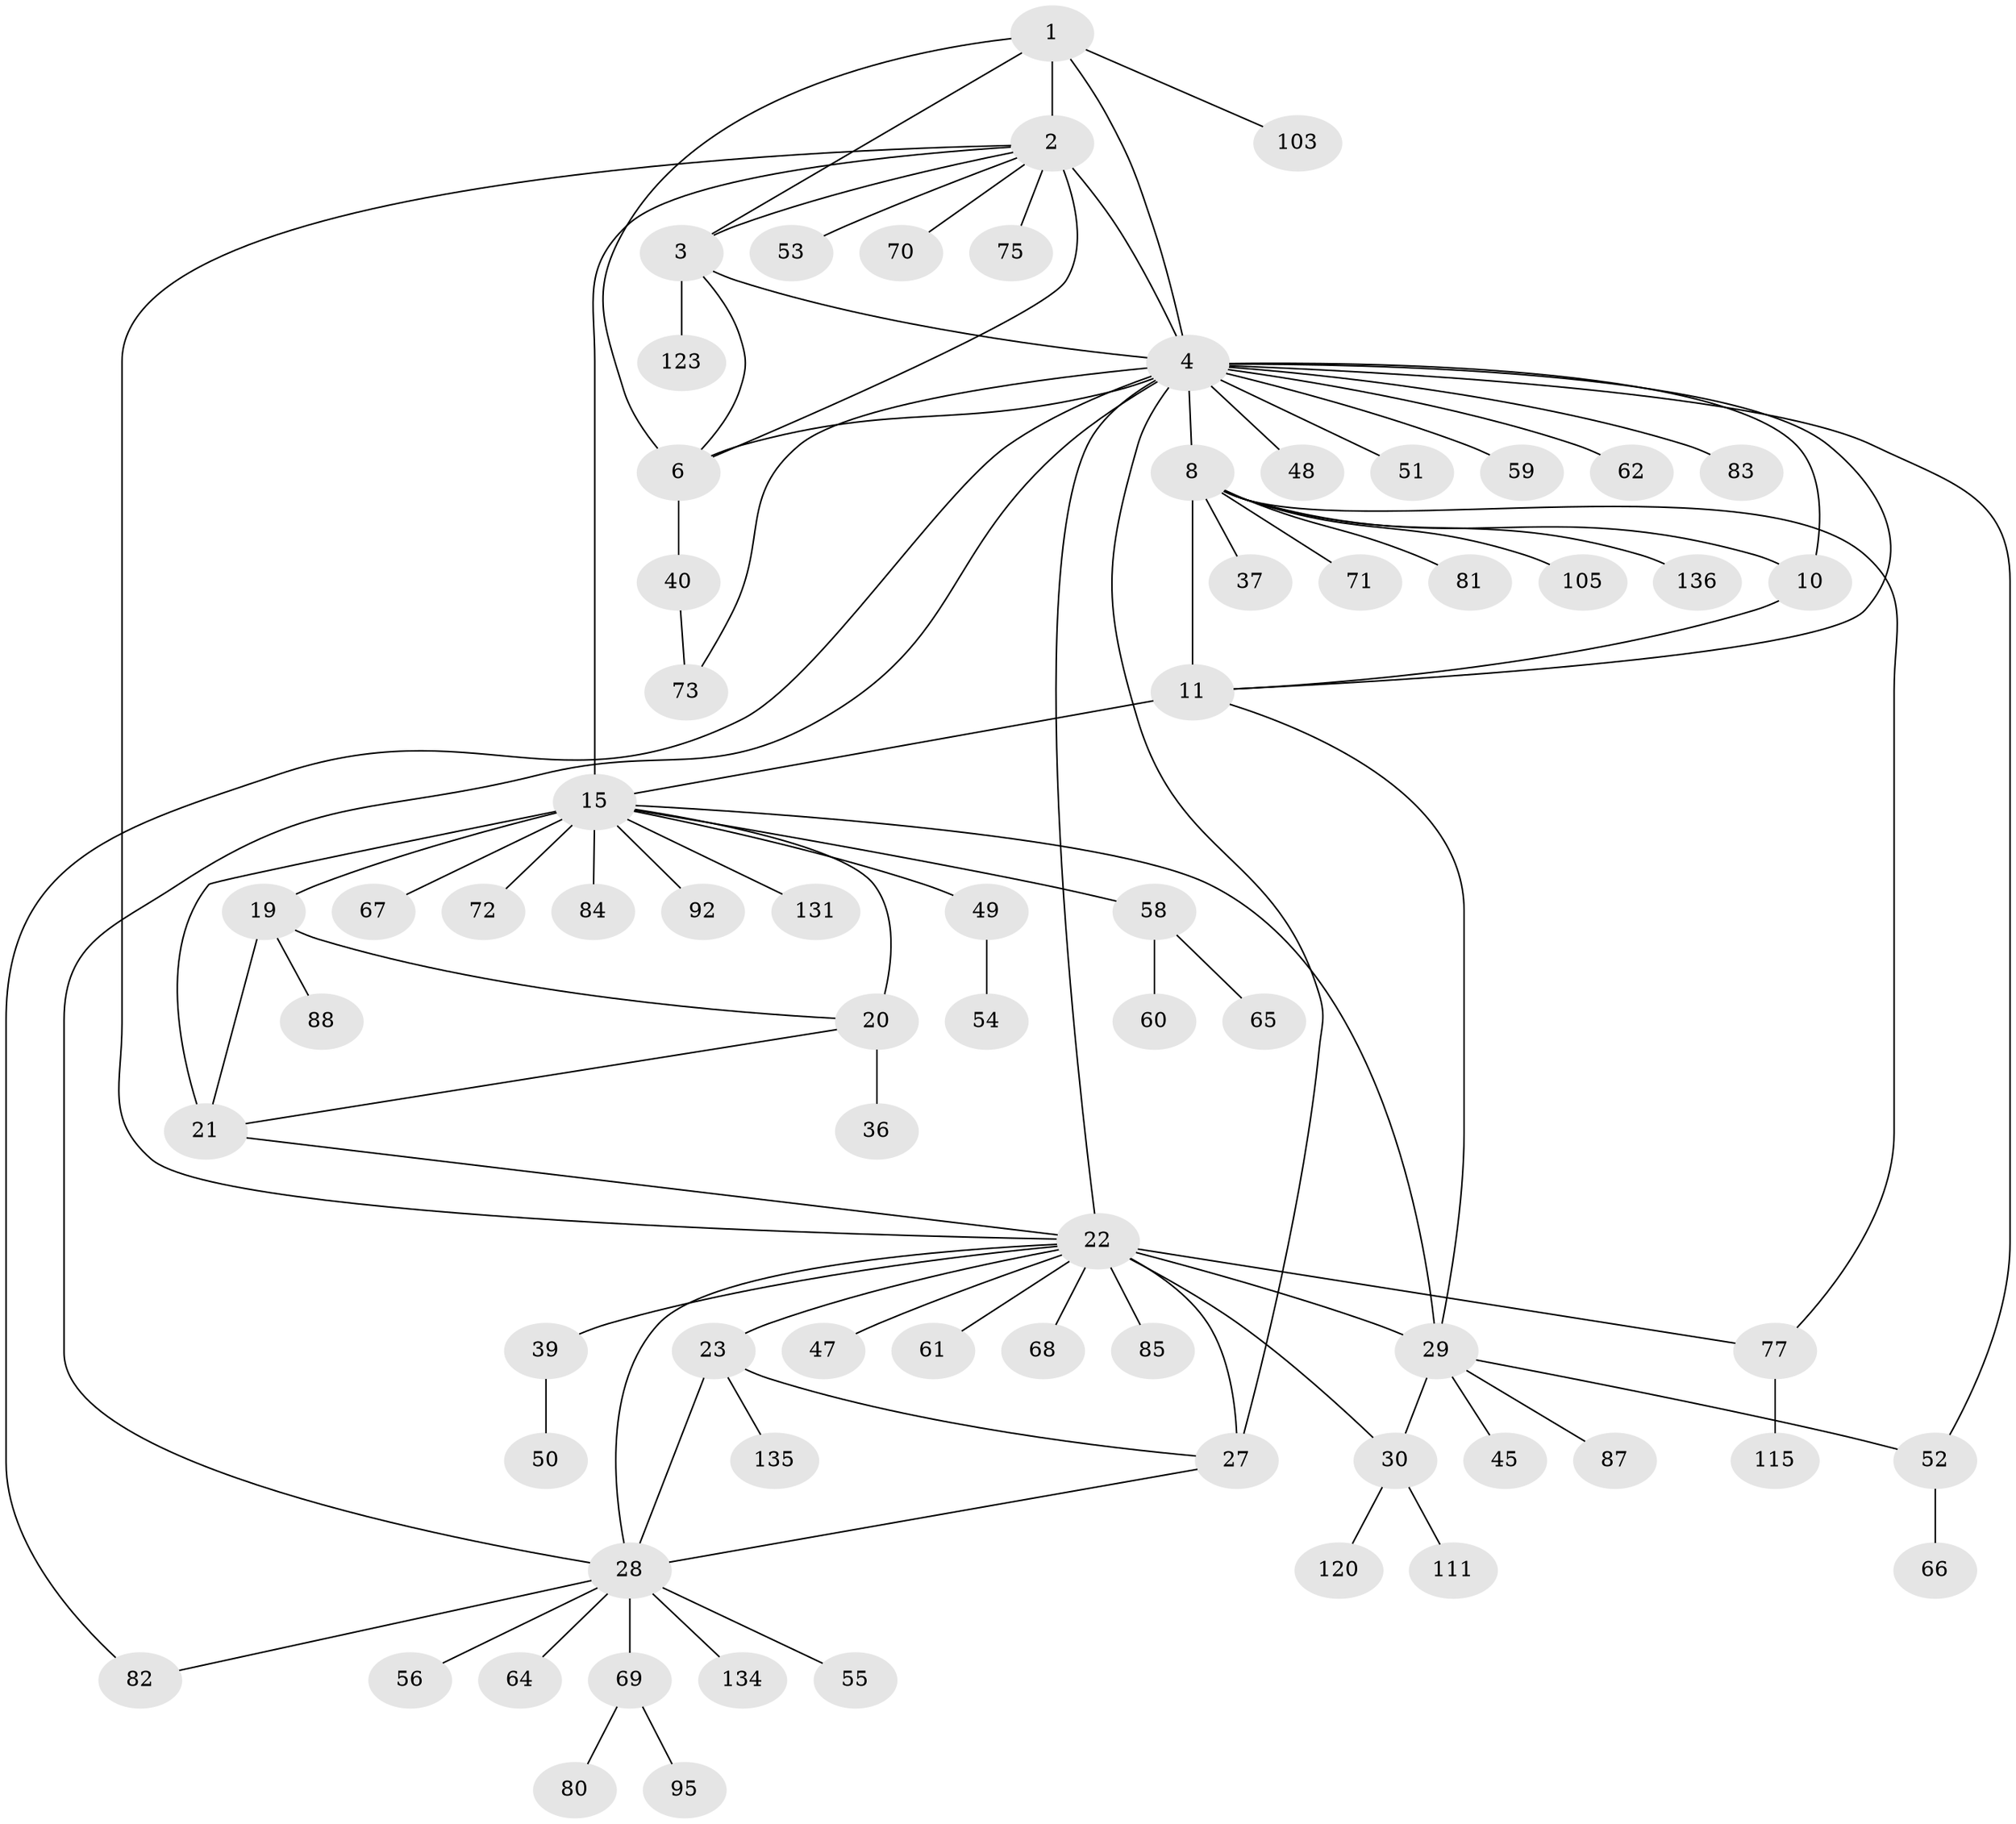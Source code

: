 // original degree distribution, {7: 0.04964539007092199, 12: 0.028368794326241134, 11: 0.0425531914893617, 9: 0.0425531914893617, 8: 0.04964539007092199, 10: 0.0070921985815602835, 14: 0.0070921985815602835, 13: 0.0070921985815602835, 6: 0.014184397163120567, 1: 0.6099290780141844, 2: 0.09929078014184398, 4: 0.014184397163120567, 3: 0.028368794326241134}
// Generated by graph-tools (version 1.1) at 2025/19/03/04/25 18:19:30]
// undirected, 70 vertices, 96 edges
graph export_dot {
graph [start="1"]
  node [color=gray90,style=filled];
  1;
  2 [super="+74+7+126"];
  3;
  4 [super="+112+113+133+5+12"];
  6 [super="+137+121"];
  8 [super="+38+9"];
  10 [super="+114"];
  11 [super="+86+141+57"];
  15 [super="+16+107+18+17"];
  19 [super="+125+46"];
  20 [super="+128"];
  21 [super="+90"];
  22 [super="+26+89+24"];
  23 [super="+41+63"];
  27 [super="+139"];
  28;
  29 [super="+34+31+32"];
  30;
  36;
  37;
  39;
  40;
  45;
  47;
  48;
  49 [super="+138+79"];
  50;
  51;
  52;
  53 [super="+94"];
  54;
  55;
  56;
  58;
  59;
  60;
  61;
  62;
  64;
  65;
  66;
  67;
  68;
  69 [super="+78"];
  70;
  71;
  72;
  73;
  75;
  77;
  80;
  81;
  82;
  83;
  84 [super="+130"];
  85;
  87;
  88;
  92;
  95;
  103;
  105 [super="+119"];
  111;
  115;
  120;
  123;
  131;
  134;
  135;
  136;
  1 -- 2 [weight=2];
  1 -- 3;
  1 -- 4 [weight=2];
  1 -- 6;
  1 -- 103;
  2 -- 3 [weight=2];
  2 -- 4 [weight=4];
  2 -- 6 [weight=2];
  2 -- 15;
  2 -- 53;
  2 -- 75;
  2 -- 70;
  2 -- 22;
  3 -- 4 [weight=2];
  3 -- 6;
  3 -- 123;
  4 -- 6 [weight=2];
  4 -- 59;
  4 -- 82;
  4 -- 48;
  4 -- 51;
  4 -- 27;
  4 -- 62;
  4 -- 8 [weight=4];
  4 -- 10;
  4 -- 11;
  4 -- 73;
  4 -- 83;
  4 -- 52;
  4 -- 28;
  4 -- 22 [weight=2];
  6 -- 40;
  8 -- 10 [weight=4];
  8 -- 11 [weight=4];
  8 -- 37;
  8 -- 77;
  8 -- 81;
  8 -- 71;
  8 -- 105;
  8 -- 136;
  10 -- 11;
  11 -- 15 [weight=2];
  11 -- 29;
  15 -- 19 [weight=4];
  15 -- 20 [weight=4];
  15 -- 21 [weight=4];
  15 -- 58;
  15 -- 29;
  15 -- 67;
  15 -- 131;
  15 -- 72;
  15 -- 49;
  15 -- 84;
  15 -- 92;
  19 -- 20;
  19 -- 21;
  19 -- 88;
  20 -- 21;
  20 -- 36;
  21 -- 22;
  22 -- 23 [weight=4];
  22 -- 27 [weight=4];
  22 -- 28 [weight=4];
  22 -- 68;
  22 -- 39;
  22 -- 85;
  22 -- 61;
  22 -- 77;
  22 -- 47;
  22 -- 29 [weight=8];
  22 -- 30 [weight=2];
  23 -- 27;
  23 -- 28;
  23 -- 135;
  27 -- 28;
  28 -- 55;
  28 -- 56;
  28 -- 64;
  28 -- 69;
  28 -- 82;
  28 -- 134;
  29 -- 30 [weight=4];
  29 -- 52;
  29 -- 87;
  29 -- 45;
  30 -- 111;
  30 -- 120;
  39 -- 50;
  40 -- 73;
  49 -- 54;
  52 -- 66;
  58 -- 60;
  58 -- 65;
  69 -- 80;
  69 -- 95;
  77 -- 115;
}
